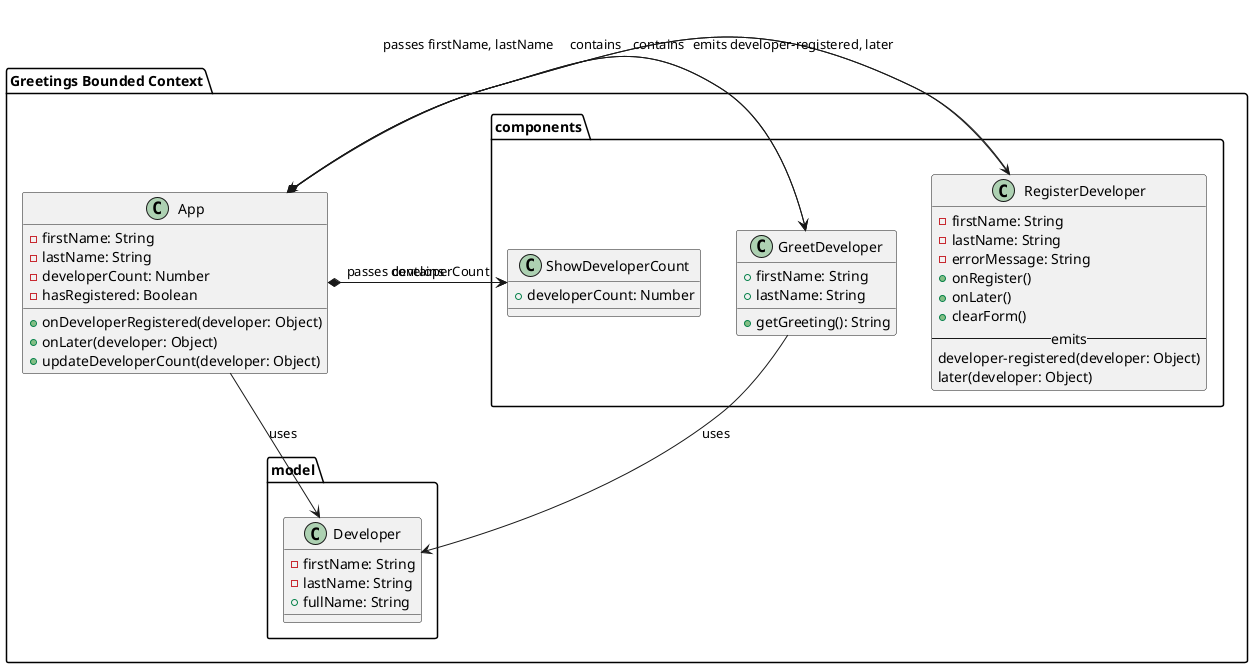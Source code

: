 @startuml Hello Vue Developer Class Diagram

package "Greetings Bounded Context" {
  package "model" {
    class Developer {
      -firstName: String
      -lastName: String
      +fullName: String
    }
  }

  package "components" {
    class RegisterDeveloper {
      -firstName: String
      -lastName: String
      -errorMessage: String
      +onRegister()
      +onLater()
      +clearForm()
      -- emits --
      developer-registered(developer: Object)
      later(developer: Object)
    }

    class GreetDeveloper {
      +firstName: String
      +lastName: String
      +getGreeting(): String
    }

    class ShowDeveloperCount {
      +developerCount: Number
    }
  }

  class App {
    -firstName: String
    -lastName: String
    -developerCount: Number
    -hasRegistered: Boolean
    +onDeveloperRegistered(developer: Object)
    +onLater(developer: Object)
    +updateDeveloperCount(developer: Object)
  }
}

' Relationships
App *-down-> RegisterDeveloper : contains
App *-down-> GreetDeveloper : contains
App *-down-> ShowDeveloperCount : contains
RegisterDeveloper --> App : emits developer-registered, later
GreetDeveloper --> Developer : uses
App --> Developer : uses
GreetDeveloper <-- App : passes firstName, lastName
ShowDeveloperCount <-- App : passes developerCount

@enduml